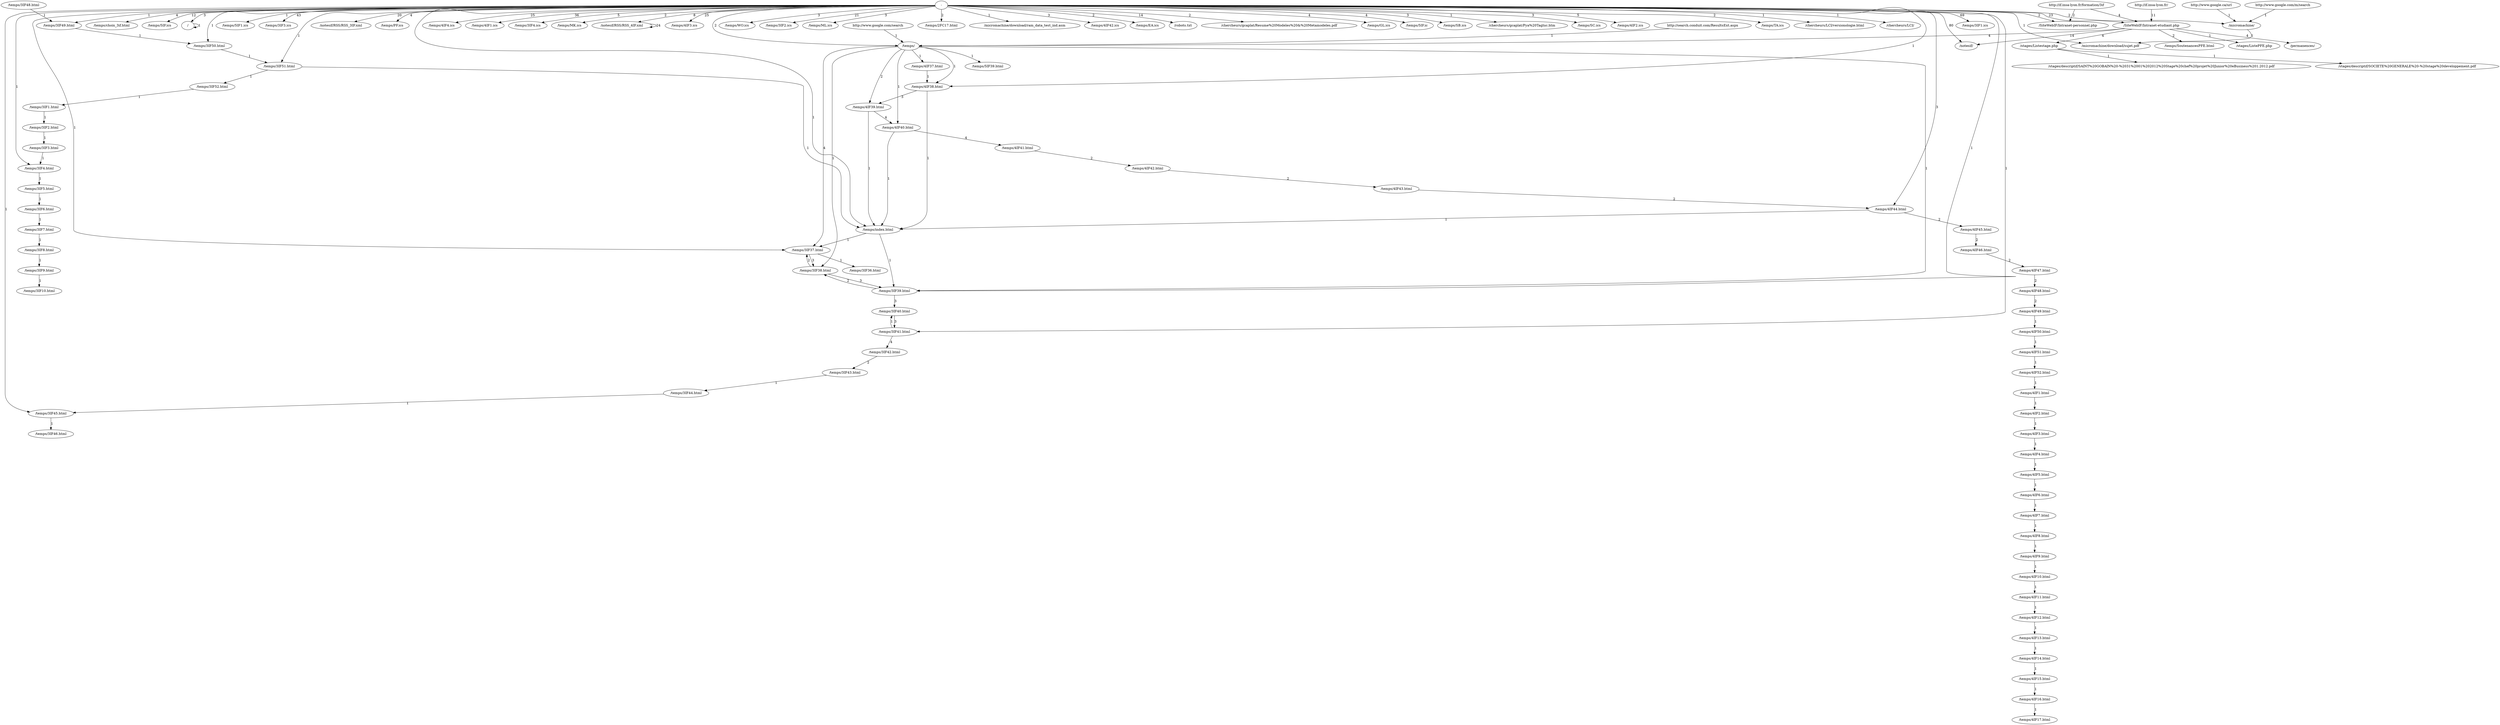 digraph{
"-" -> "/chercheurs/LCI/" [label=1];
"/temps/3IF6.html" -> "/temps/3IF7.html" [label=1];
"/temps/3IF2.html" -> "/temps/3IF3.html" [label=1];
"/temps/3IF37.html" -> "/temps/3IF36.html" [label=1];
"/temps/3IF7.html" -> "/temps/3IF8.html" [label=1];
"/stages/Listestage.php" -> "/stages/descriptif/SAINT%20GOBAIN%20-%2031%2001%202012%20Stage%20chef%20projet%20Junior%20eBusiness%201.2012.pdf" [label=1];
"/temps/4IF46.html" -> "/temps/4IF47.html" [label=2];
"/temps/4IF45.html" -> "/temps/4IF46.html" [label=2];
"/temps/4IF44.html" -> "/temps/4IF45.html" [label=2];
"/temps/4IF41.html" -> "/temps/4IF42.html" [label=2];
"-" -> "/temps/4IF38.html" [label=1];
"/temps/" -> "/temps/4IF38.html" [label=1];
"/temps/4IF37.html" -> "/temps/4IF38.html" [label=1];
"-" -> "/temps/3IF1.ics" [label=69];
"/temps/3IF51.html" -> "/temps/3IF52.html" [label=1];
"/temps/3IF41.html" -> "/temps/3IF40.html" [label=1];
"/temps/3IF39.html" -> "/temps/3IF40.html" [label=3];
"/temps/3IF5.html" -> "/temps/3IF6.html" [label=1];
"/temps/3IF48.html" -> "/temps/3IF49.html" [label=1];
"-" -> "/temps/3IF49.html" [label=1];
"/temps/3IF9.html" -> "/temps/3IF10.html" [label=1];
"/temps/3IF41.html" -> "/temps/3IF42.html" [label=4];
"-" -> "/temps/" [label=2];
"http://www.google.com/search" -> "/temps/" [label=1];
"/SiteWebIF/Intranet-etudiant.php" -> "/temps/" [label=4];
"http://search.conduit.com/ResultsExt.aspx" -> "/temps/" [label=1];
"-" -> "/micromachine/" [label=2];
"http://www.google.ca/url" -> "/micromachine/" [label=1];
"http://www.google.com/m/search" -> "/micromachine/" [label=1];
"/temps/" -> "/temps/4IF37.html" [label=1];
"-" -> "/temps/choix_3if.html" [label=4];
"-" -> "/temps/3IF41.html" [label=1];
"/temps/3IF40.html" -> "/temps/3IF41.html" [label=3];
"-" -> "/temps/5IF.ics" [label=12];
"-" -> "/" [label=3];
"/" -> "/" [label=1];
"/temps/4IF47.html" -> "/temps/4IF48.html" [label=2];
"/temps/4IF2.html" -> "/temps/4IF3.html" [label=1];
"-" -> "/temps/3IF37.html" [label=1];
"/temps/index.html" -> "/temps/3IF37.html" [label=1];
"/temps/3IF38.html" -> "/temps/3IF37.html" [label=2];
"/temps/" -> "/temps/3IF37.html" [label=4];
"/temps/3IF44.html" -> "/temps/3IF45.html" [label=1];
"-" -> "/temps/3IF45.html" [label=1];
"-" -> "/temps/5IF1.ics" [label=1];
"-" -> "/temps/3IF3.ics" [label=43];
"/SiteWebIF/Intranet-etudiant.php" -> "/notesif/" [label=14];
"-" -> "/notesif/" [label=80];
"/temps/" -> "/temps/4IF39.html" [label=2];
"/temps/4IF38.html" -> "/temps/4IF39.html" [label=3];
"/temps/" -> "/temps/4IF40.html" [label=1];
"/temps/4IF39.html" -> "/temps/4IF40.html" [label=4];
"/temps/4IF49.html" -> "/temps/4IF50.html" [label=1];
"/temps/4IF51.html" -> "/temps/4IF52.html" [label=1];
"-" -> "/notesif/RSS/RSS_3IF.xml" [label=20];
"-" -> "/temps/3IF39.html" [label=1];
"/temps/index.html" -> "/temps/3IF39.html" [label=1];
"/temps/" -> "/temps/3IF39.html" [label=1];
"/temps/3IF38.html" -> "/temps/3IF39.html" [label=3];
"-" -> "/temps/PF.ics" [label=4];
"/temps/3IF50.html" -> "/temps/3IF51.html" [label=1];
"-" -> "/temps/3IF51.html" [label=1];
"/SiteWebIF/Intranet-etudiant.php" -> "/stages/ListePFE.php" [label=1];
"/temps/4IF48.html" -> "/temps/4IF49.html" [label=2];
"/temps/3IF42.html" -> "/temps/3IF43.html" [label=2];
"-" -> "/temps/4IF4.ics" [label=25];
"/temps/3IF39.html" -> "/temps/3IF38.html" [label=2];
"/temps/" -> "/temps/3IF38.html" [label=1];
"/temps/3IF37.html" -> "/temps/3IF38.html" [label=3];
"-" -> "/temps/4IF1.ics" [label=36];
"-" -> "/temps/4IF44.html" [label=3];
"/temps/4IF43.html" -> "/temps/4IF44.html" [label=2];
"/temps/4IF6.html" -> "/temps/4IF7.html" [label=1];
"-" -> "/temps/3IF4.ics" [label=5];
"-" -> "/temps/MK.ics" [label=2];
"http://if.insa-lyon.fr/formation/3if" -> "/SiteWebIF/Intranet-etudiant.php" [label=4];
"-" -> "/SiteWebIF/Intranet-etudiant.php" [label=23];
"http://if.insa-lyon.fr/" -> "/SiteWebIF/Intranet-etudiant.php" [label=11];
"-" -> "/notesif/RSS/RSS_4IF.xml" [label=8];
"/notesif/RSS/RSS_4IF.xml" -> "/notesif/RSS/RSS_4IF.xml" [label=24];
"/temps/4IF42.html" -> "/temps/4IF43.html" [label=2];
"-" -> "/temps/4IF3.ics" [label=25];
"/SiteWebIF/Intranet-etudiant.php" -> "/permanences/" [label=4];
"/temps/3IF4.html" -> "/temps/3IF5.html" [label=1];
"/SiteWebIF/Intranet-etudiant.php" -> "/stages/Listestage.php" [label=4];
"/temps/3IF43.html" -> "/temps/3IF44.html" [label=1];
"/temps/4IF14.html" -> "/temps/4IF15.html" [label=1];
"/stages/Listestage.php" -> "/stages/descriptif/SOCIETE%20GENERALE%20-%20stage%20developpement.pdf" [label=1];
"-" -> "/temps/WO.ics" [label=3];
"-" -> "/temps/3IF2.ics" [label=21];
"/SiteWebIF/Intranet-etudiant.php" -> "/temps/SoutenancesPFE.html" [label=2];
"-" -> "/temps/ML.ics" [label=3];
"/temps/4IF40.html" -> "/temps/4IF41.html" [label=4];
"/temps/4IF13.html" -> "/temps/4IF14.html" [label=1];
"-" -> "/temps/2FC17.html" [label=2];
"/temps/3IF51.html" -> "/temps/index.html" [label=1];
"-" -> "/temps/index.html" [label=1];
"/temps/4IF38.html" -> "/temps/index.html" [label=1];
"/temps/4IF39.html" -> "/temps/index.html" [label=1];
"/temps/4IF40.html" -> "/temps/index.html" [label=1];
"/temps/4IF44.html" -> "/temps/index.html" [label=1];
"-" -> "/micromachine/download/ram_data_test_ind.asm" [label=1];
"-" -> "/temps/4IF42.ics" [label=3];
"/temps/" -> "/temps/5IF39.html" [label=1];
"-" -> "/temps/EA.ics" [label=2];
"-" -> "/robots.txt" [label=14];
"-" -> "/chercheurs/gcaplat/Resume%20Modeles%20&%20Metamodeles.pdf" [label=2];
"/temps/4IF52.html" -> "/temps/4IF1.html" [label=1];
"/temps/3IF1.html" -> "/temps/3IF2.html" [label=1];
"/temps/4IF1.html" -> "/temps/4IF2.html" [label=1];
"/temps/4IF50.html" -> "/temps/4IF51.html" [label=1];
"/temps/4IF3.html" -> "/temps/4IF4.html" [label=1];
"/temps/3IF8.html" -> "/temps/3IF9.html" [label=1];
"/temps/4IF4.html" -> "/temps/4IF5.html" [label=1];
"-" -> "/temps/GL.ics" [label=4];
"/temps/4IF5.html" -> "/temps/4IF6.html" [label=1];
"/temps/4IF7.html" -> "/temps/4IF8.html" [label=1];
"/temps/4IF12.html" -> "/temps/4IF13.html" [label=1];
"/temps/4IF8.html" -> "/temps/4IF9.html" [label=1];
"/temps/4IF9.html" -> "/temps/4IF10.html" [label=1];
"/temps/4IF10.html" -> "/temps/4IF11.html" [label=1];
"/temps/4IF15.html" -> "/temps/4IF16.html" [label=1];
"/temps/4IF16.html" -> "/temps/4IF17.html" [label=1];
"-" -> "/temps/5IF.ic" [label=4];
"-" -> "/temps/SB.ics" [label=3];
"-" -> "/chercheurs/gcaplat/Pya%20Tagluc.htm" [label=1];
"/temps/3IF3.html" -> "/temps/3IF4.html" [label=1];
"-" -> "/temps/3IF4.html" [label=1];
"-" -> "/temps/SC.ics" [label=3];
"/temps/3IF45.html" -> "/temps/3IF46.html" [label=1];
"-" -> "/SiteWebIF/Intranet-personnel.php" [label=2];
"http://if.insa-lyon.fr/formation/3if" -> "/SiteWebIF/Intranet-personnel.php" [label=2];
"-" -> "/temps/4IF2.ics" [label=5];
"/temps/4IF11.html" -> "/temps/4IF12.html" [label=1];
"/micromachine/" -> "/micromachine/download/sujet.pdf" [label=1];
"-" -> "/micromachine/download/sujet.pdf" [label=1];
"/temps/3IF52.html" -> "/temps/3IF1.html" [label=1];
"/temps/3IF49.html" -> "/temps/3IF50.html" [label=1];
"-" -> "/temps/3IF50.html" [label=1];
"-" -> "/temps/TA.ics" [label=2];
"-" -> "/chercheurs/LCI/versionologie.html" [label=1];
}
